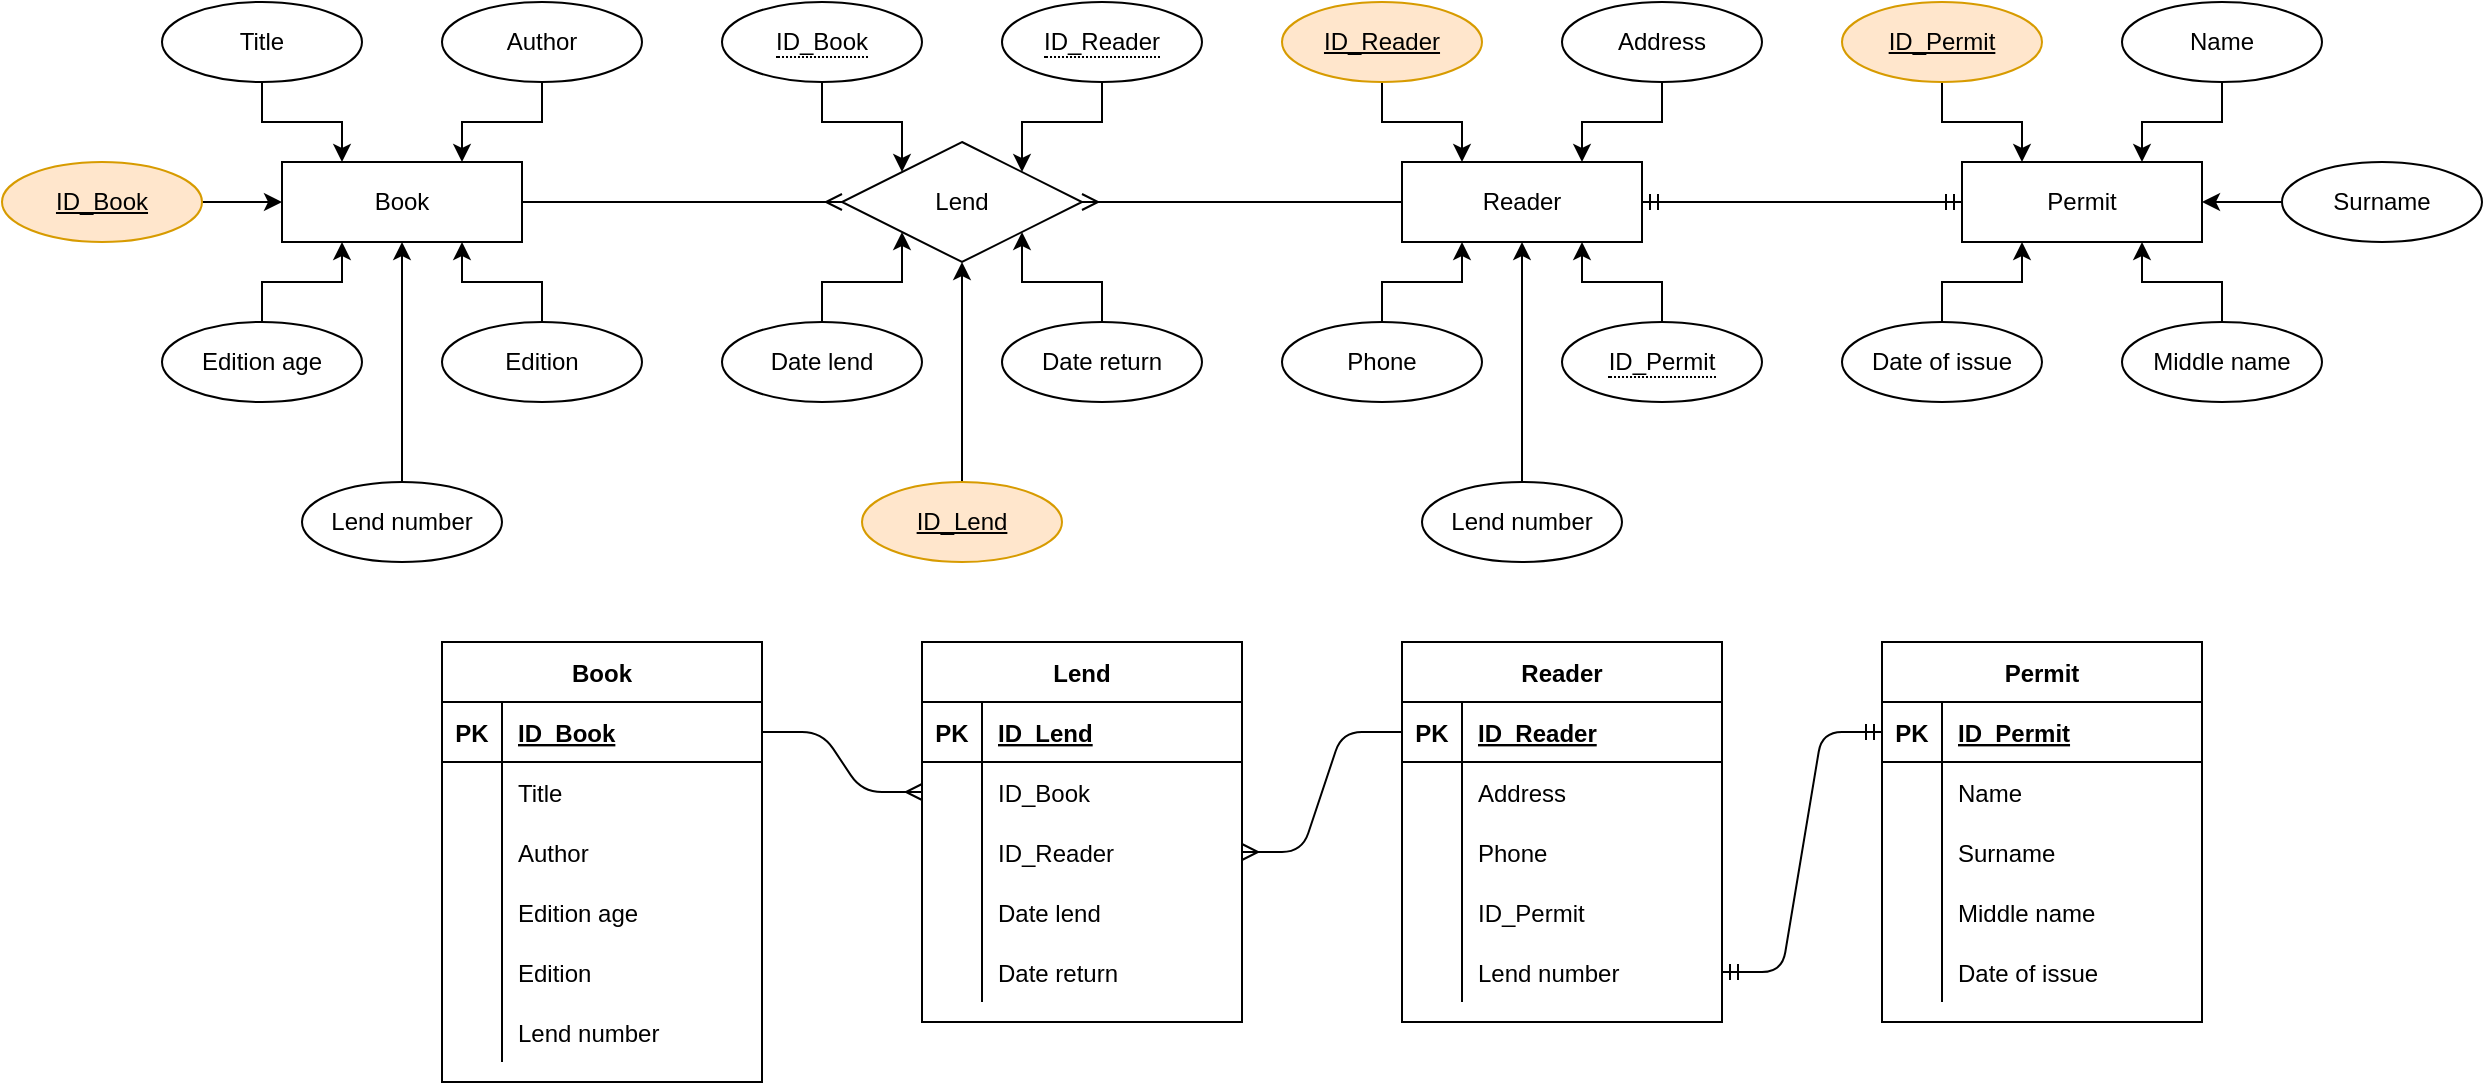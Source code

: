<mxfile version="14.5.7" type="device"><diagram name="Page-1" id="e56a1550-8fbb-45ad-956c-1786394a9013"><mxGraphModel dx="1422" dy="789" grid="1" gridSize="10" guides="1" tooltips="1" connect="1" arrows="1" fold="1" page="1" pageScale="1" pageWidth="1100" pageHeight="850" background="#ffffff" math="0" shadow="0"><root><mxCell id="0"/><mxCell id="1" parent="0"/><mxCell id="Xn9fSwYFOi3DjgB7o-aD-1" value="Book" style="whiteSpace=wrap;html=1;align=center;" parent="1" vertex="1"><mxGeometry x="160" y="120" width="120" height="40" as="geometry"/></mxCell><mxCell id="Xn9fSwYFOi3DjgB7o-aD-2" value="Reader" style="whiteSpace=wrap;html=1;align=center;" parent="1" vertex="1"><mxGeometry x="720" y="120" width="120" height="40" as="geometry"/></mxCell><mxCell id="Xn9fSwYFOi3DjgB7o-aD-3" value="Permit" style="whiteSpace=wrap;html=1;align=center;" parent="1" vertex="1"><mxGeometry x="1000" y="120" width="120" height="40" as="geometry"/></mxCell><mxCell id="Xn9fSwYFOi3DjgB7o-aD-12" style="edgeStyle=orthogonalEdgeStyle;rounded=0;orthogonalLoop=1;jettySize=auto;html=1;exitX=1;exitY=0.5;exitDx=0;exitDy=0;entryX=0;entryY=0.5;entryDx=0;entryDy=0;" parent="1" source="Xn9fSwYFOi3DjgB7o-aD-4" target="Xn9fSwYFOi3DjgB7o-aD-1" edge="1"><mxGeometry relative="1" as="geometry"/></mxCell><mxCell id="Xn9fSwYFOi3DjgB7o-aD-4" value="ID_Book" style="ellipse;whiteSpace=wrap;html=1;align=center;fontStyle=4;fillColor=#ffe6cc;strokeColor=#d79b00;" parent="1" vertex="1"><mxGeometry x="20" y="120" width="100" height="40" as="geometry"/></mxCell><mxCell id="Xn9fSwYFOi3DjgB7o-aD-13" style="edgeStyle=orthogonalEdgeStyle;rounded=0;orthogonalLoop=1;jettySize=auto;html=1;exitX=0.5;exitY=1;exitDx=0;exitDy=0;entryX=0.25;entryY=0;entryDx=0;entryDy=0;" parent="1" source="Xn9fSwYFOi3DjgB7o-aD-5" target="Xn9fSwYFOi3DjgB7o-aD-1" edge="1"><mxGeometry relative="1" as="geometry"/></mxCell><mxCell id="Xn9fSwYFOi3DjgB7o-aD-5" value="Title" style="ellipse;whiteSpace=wrap;html=1;align=center;" parent="1" vertex="1"><mxGeometry x="100" y="40" width="100" height="40" as="geometry"/></mxCell><mxCell id="Xn9fSwYFOi3DjgB7o-aD-14" style="edgeStyle=orthogonalEdgeStyle;rounded=0;orthogonalLoop=1;jettySize=auto;html=1;exitX=0.5;exitY=1;exitDx=0;exitDy=0;entryX=0.75;entryY=0;entryDx=0;entryDy=0;" parent="1" source="Xn9fSwYFOi3DjgB7o-aD-6" target="Xn9fSwYFOi3DjgB7o-aD-1" edge="1"><mxGeometry relative="1" as="geometry"/></mxCell><mxCell id="Xn9fSwYFOi3DjgB7o-aD-6" value="Author" style="ellipse;whiteSpace=wrap;html=1;align=center;" parent="1" vertex="1"><mxGeometry x="240" y="40" width="100" height="40" as="geometry"/></mxCell><mxCell id="Xn9fSwYFOi3DjgB7o-aD-10" style="edgeStyle=orthogonalEdgeStyle;rounded=0;orthogonalLoop=1;jettySize=auto;html=1;exitX=0.5;exitY=0;exitDx=0;exitDy=0;entryX=0.75;entryY=1;entryDx=0;entryDy=0;" parent="1" source="Xn9fSwYFOi3DjgB7o-aD-7" target="Xn9fSwYFOi3DjgB7o-aD-1" edge="1"><mxGeometry relative="1" as="geometry"/></mxCell><mxCell id="Xn9fSwYFOi3DjgB7o-aD-7" value="Edition" style="ellipse;whiteSpace=wrap;html=1;align=center;" parent="1" vertex="1"><mxGeometry x="240" y="200" width="100" height="40" as="geometry"/></mxCell><mxCell id="Xn9fSwYFOi3DjgB7o-aD-11" style="edgeStyle=orthogonalEdgeStyle;rounded=0;orthogonalLoop=1;jettySize=auto;html=1;exitX=0.5;exitY=0;exitDx=0;exitDy=0;entryX=0.25;entryY=1;entryDx=0;entryDy=0;" parent="1" source="Xn9fSwYFOi3DjgB7o-aD-8" target="Xn9fSwYFOi3DjgB7o-aD-1" edge="1"><mxGeometry relative="1" as="geometry"/></mxCell><mxCell id="Xn9fSwYFOi3DjgB7o-aD-8" value="Edition age" style="ellipse;whiteSpace=wrap;html=1;align=center;" parent="1" vertex="1"><mxGeometry x="100" y="200" width="100" height="40" as="geometry"/></mxCell><mxCell id="Xn9fSwYFOi3DjgB7o-aD-15" value="Lend" style="shape=rhombus;perimeter=rhombusPerimeter;whiteSpace=wrap;html=1;align=center;" parent="1" vertex="1"><mxGeometry x="440" y="110" width="120" height="60" as="geometry"/></mxCell><mxCell id="Xn9fSwYFOi3DjgB7o-aD-21" style="edgeStyle=orthogonalEdgeStyle;rounded=0;orthogonalLoop=1;jettySize=auto;html=1;entryX=0.25;entryY=0;entryDx=0;entryDy=0;" parent="1" source="Xn9fSwYFOi3DjgB7o-aD-16" target="Xn9fSwYFOi3DjgB7o-aD-3" edge="1"><mxGeometry relative="1" as="geometry"/></mxCell><mxCell id="Xn9fSwYFOi3DjgB7o-aD-16" value="ID_Permit" style="ellipse;whiteSpace=wrap;html=1;align=center;fontStyle=4;fillColor=#ffe6cc;strokeColor=#d79b00;" parent="1" vertex="1"><mxGeometry x="940" y="40" width="100" height="40" as="geometry"/></mxCell><mxCell id="Xn9fSwYFOi3DjgB7o-aD-22" style="edgeStyle=orthogonalEdgeStyle;rounded=0;orthogonalLoop=1;jettySize=auto;html=1;exitX=0.5;exitY=1;exitDx=0;exitDy=0;entryX=0.75;entryY=0;entryDx=0;entryDy=0;" parent="1" source="Xn9fSwYFOi3DjgB7o-aD-17" target="Xn9fSwYFOi3DjgB7o-aD-3" edge="1"><mxGeometry relative="1" as="geometry"/></mxCell><mxCell id="Xn9fSwYFOi3DjgB7o-aD-17" value="Name" style="ellipse;whiteSpace=wrap;html=1;align=center;" parent="1" vertex="1"><mxGeometry x="1080" y="40" width="100" height="40" as="geometry"/></mxCell><mxCell id="Xn9fSwYFOi3DjgB7o-aD-23" style="edgeStyle=orthogonalEdgeStyle;rounded=0;orthogonalLoop=1;jettySize=auto;html=1;exitX=0;exitY=0.5;exitDx=0;exitDy=0;entryX=1;entryY=0.5;entryDx=0;entryDy=0;" parent="1" source="Xn9fSwYFOi3DjgB7o-aD-18" target="Xn9fSwYFOi3DjgB7o-aD-3" edge="1"><mxGeometry relative="1" as="geometry"/></mxCell><mxCell id="Xn9fSwYFOi3DjgB7o-aD-18" value="Surname" style="ellipse;whiteSpace=wrap;html=1;align=center;" parent="1" vertex="1"><mxGeometry x="1160" y="120" width="100" height="40" as="geometry"/></mxCell><mxCell id="Xn9fSwYFOi3DjgB7o-aD-24" style="edgeStyle=orthogonalEdgeStyle;rounded=0;orthogonalLoop=1;jettySize=auto;html=1;exitX=0.5;exitY=0;exitDx=0;exitDy=0;entryX=0.75;entryY=1;entryDx=0;entryDy=0;" parent="1" source="Xn9fSwYFOi3DjgB7o-aD-19" target="Xn9fSwYFOi3DjgB7o-aD-3" edge="1"><mxGeometry relative="1" as="geometry"/></mxCell><mxCell id="Xn9fSwYFOi3DjgB7o-aD-19" value="Middle name" style="ellipse;whiteSpace=wrap;html=1;align=center;" parent="1" vertex="1"><mxGeometry x="1080" y="200" width="100" height="40" as="geometry"/></mxCell><mxCell id="Xn9fSwYFOi3DjgB7o-aD-26" style="edgeStyle=orthogonalEdgeStyle;rounded=0;orthogonalLoop=1;jettySize=auto;html=1;exitX=0.5;exitY=0;exitDx=0;exitDy=0;entryX=0.25;entryY=1;entryDx=0;entryDy=0;" parent="1" source="Xn9fSwYFOi3DjgB7o-aD-20" target="Xn9fSwYFOi3DjgB7o-aD-3" edge="1"><mxGeometry relative="1" as="geometry"/></mxCell><mxCell id="Xn9fSwYFOi3DjgB7o-aD-20" value="Date of issue" style="ellipse;whiteSpace=wrap;html=1;align=center;" parent="1" vertex="1"><mxGeometry x="940" y="200" width="100" height="40" as="geometry"/></mxCell><mxCell id="Xn9fSwYFOi3DjgB7o-aD-35" style="edgeStyle=orthogonalEdgeStyle;rounded=0;orthogonalLoop=1;jettySize=auto;html=1;exitX=0.5;exitY=1;exitDx=0;exitDy=0;entryX=0.25;entryY=0;entryDx=0;entryDy=0;" parent="1" source="Xn9fSwYFOi3DjgB7o-aD-27" target="Xn9fSwYFOi3DjgB7o-aD-2" edge="1"><mxGeometry relative="1" as="geometry"/></mxCell><mxCell id="Xn9fSwYFOi3DjgB7o-aD-27" value="ID_Reader" style="ellipse;whiteSpace=wrap;html=1;align=center;fontStyle=4;fillColor=#ffe6cc;strokeColor=#d79b00;" parent="1" vertex="1"><mxGeometry x="660" y="40" width="100" height="40" as="geometry"/></mxCell><mxCell id="Xn9fSwYFOi3DjgB7o-aD-34" style="edgeStyle=orthogonalEdgeStyle;rounded=0;orthogonalLoop=1;jettySize=auto;html=1;exitX=0.5;exitY=1;exitDx=0;exitDy=0;entryX=0.75;entryY=0;entryDx=0;entryDy=0;" parent="1" source="Xn9fSwYFOi3DjgB7o-aD-28" target="Xn9fSwYFOi3DjgB7o-aD-2" edge="1"><mxGeometry relative="1" as="geometry"/></mxCell><mxCell id="Xn9fSwYFOi3DjgB7o-aD-28" value="Address" style="ellipse;whiteSpace=wrap;html=1;align=center;" parent="1" vertex="1"><mxGeometry x="800" y="40" width="100" height="40" as="geometry"/></mxCell><mxCell id="Xn9fSwYFOi3DjgB7o-aD-33" style="edgeStyle=orthogonalEdgeStyle;rounded=0;orthogonalLoop=1;jettySize=auto;html=1;exitX=0.5;exitY=0;exitDx=0;exitDy=0;entryX=0.25;entryY=1;entryDx=0;entryDy=0;" parent="1" source="Xn9fSwYFOi3DjgB7o-aD-29" target="Xn9fSwYFOi3DjgB7o-aD-2" edge="1"><mxGeometry relative="1" as="geometry"/></mxCell><mxCell id="Xn9fSwYFOi3DjgB7o-aD-29" value="Phone" style="ellipse;whiteSpace=wrap;html=1;align=center;" parent="1" vertex="1"><mxGeometry x="660" y="200" width="100" height="40" as="geometry"/></mxCell><mxCell id="Xn9fSwYFOi3DjgB7o-aD-32" style="edgeStyle=orthogonalEdgeStyle;rounded=0;orthogonalLoop=1;jettySize=auto;html=1;exitX=0.5;exitY=0;exitDx=0;exitDy=0;entryX=0.75;entryY=1;entryDx=0;entryDy=0;" parent="1" source="Xn9fSwYFOi3DjgB7o-aD-31" target="Xn9fSwYFOi3DjgB7o-aD-2" edge="1"><mxGeometry relative="1" as="geometry"/></mxCell><mxCell id="Xn9fSwYFOi3DjgB7o-aD-31" value="&lt;span style=&quot;border-bottom: 1px dotted&quot;&gt;ID_Permit&lt;/span&gt;" style="ellipse;whiteSpace=wrap;html=1;align=center;" parent="1" vertex="1"><mxGeometry x="800" y="200" width="100" height="40" as="geometry"/></mxCell><mxCell id="Xn9fSwYFOi3DjgB7o-aD-36" value="" style="edgeStyle=entityRelationEdgeStyle;fontSize=12;html=1;endArrow=ERmandOne;startArrow=ERmandOne;entryX=0;entryY=0.5;entryDx=0;entryDy=0;exitX=1;exitY=0.5;exitDx=0;exitDy=0;" parent="1" source="Xn9fSwYFOi3DjgB7o-aD-2" target="Xn9fSwYFOi3DjgB7o-aD-3" edge="1"><mxGeometry width="100" height="100" relative="1" as="geometry"><mxPoint x="1050" y="360" as="sourcePoint"/><mxPoint x="1150" y="260" as="targetPoint"/></mxGeometry></mxCell><mxCell id="Xn9fSwYFOi3DjgB7o-aD-37" value="" style="edgeStyle=entityRelationEdgeStyle;fontSize=12;html=1;endArrow=ERmany;entryX=1;entryY=0.5;entryDx=0;entryDy=0;exitX=0;exitY=0.5;exitDx=0;exitDy=0;" parent="1" source="Xn9fSwYFOi3DjgB7o-aD-2" target="Xn9fSwYFOi3DjgB7o-aD-15" edge="1"><mxGeometry width="100" height="100" relative="1" as="geometry"><mxPoint x="480" y="360" as="sourcePoint"/><mxPoint x="580" y="260" as="targetPoint"/></mxGeometry></mxCell><mxCell id="Xn9fSwYFOi3DjgB7o-aD-38" value="" style="edgeStyle=entityRelationEdgeStyle;fontSize=12;html=1;endArrow=ERmany;entryX=0;entryY=0.5;entryDx=0;entryDy=0;exitX=1;exitY=0.5;exitDx=0;exitDy=0;" parent="1" source="Xn9fSwYFOi3DjgB7o-aD-1" target="Xn9fSwYFOi3DjgB7o-aD-15" edge="1"><mxGeometry width="100" height="100" relative="1" as="geometry"><mxPoint x="420" y="340" as="sourcePoint"/><mxPoint x="520" y="240" as="targetPoint"/></mxGeometry></mxCell><mxCell id="Xn9fSwYFOi3DjgB7o-aD-42" style="edgeStyle=orthogonalEdgeStyle;rounded=0;orthogonalLoop=1;jettySize=auto;html=1;exitX=0.5;exitY=1;exitDx=0;exitDy=0;entryX=0;entryY=0;entryDx=0;entryDy=0;" parent="1" source="Xn9fSwYFOi3DjgB7o-aD-39" target="Xn9fSwYFOi3DjgB7o-aD-15" edge="1"><mxGeometry relative="1" as="geometry"/></mxCell><mxCell id="Xn9fSwYFOi3DjgB7o-aD-39" value="&lt;span style=&quot;border-bottom: 1px dotted&quot;&gt;ID_Book&lt;/span&gt;" style="ellipse;whiteSpace=wrap;html=1;align=center;" parent="1" vertex="1"><mxGeometry x="380" y="40" width="100" height="40" as="geometry"/></mxCell><mxCell id="Xn9fSwYFOi3DjgB7o-aD-41" style="edgeStyle=orthogonalEdgeStyle;rounded=0;orthogonalLoop=1;jettySize=auto;html=1;exitX=0.5;exitY=1;exitDx=0;exitDy=0;entryX=1;entryY=0;entryDx=0;entryDy=0;" parent="1" source="Xn9fSwYFOi3DjgB7o-aD-40" target="Xn9fSwYFOi3DjgB7o-aD-15" edge="1"><mxGeometry relative="1" as="geometry"/></mxCell><mxCell id="Xn9fSwYFOi3DjgB7o-aD-40" value="&lt;span style=&quot;border-bottom: 1px dotted&quot;&gt;ID_Reader&lt;/span&gt;" style="ellipse;whiteSpace=wrap;html=1;align=center;" parent="1" vertex="1"><mxGeometry x="520" y="40" width="100" height="40" as="geometry"/></mxCell><mxCell id="Xn9fSwYFOi3DjgB7o-aD-48" style="edgeStyle=orthogonalEdgeStyle;rounded=0;orthogonalLoop=1;jettySize=auto;html=1;exitX=0.5;exitY=0;exitDx=0;exitDy=0;entryX=0;entryY=1;entryDx=0;entryDy=0;" parent="1" source="Xn9fSwYFOi3DjgB7o-aD-43" target="Xn9fSwYFOi3DjgB7o-aD-15" edge="1"><mxGeometry relative="1" as="geometry"/></mxCell><mxCell id="Xn9fSwYFOi3DjgB7o-aD-43" value="Date lend" style="ellipse;whiteSpace=wrap;html=1;align=center;" parent="1" vertex="1"><mxGeometry x="380" y="200" width="100" height="40" as="geometry"/></mxCell><mxCell id="Xn9fSwYFOi3DjgB7o-aD-47" style="edgeStyle=orthogonalEdgeStyle;rounded=0;orthogonalLoop=1;jettySize=auto;html=1;entryX=1;entryY=1;entryDx=0;entryDy=0;" parent="1" source="Xn9fSwYFOi3DjgB7o-aD-44" target="Xn9fSwYFOi3DjgB7o-aD-15" edge="1"><mxGeometry relative="1" as="geometry"/></mxCell><mxCell id="Xn9fSwYFOi3DjgB7o-aD-44" value="Date return" style="ellipse;whiteSpace=wrap;html=1;align=center;" parent="1" vertex="1"><mxGeometry x="520" y="200" width="100" height="40" as="geometry"/></mxCell><mxCell id="Xn9fSwYFOi3DjgB7o-aD-64" value="Book" style="shape=table;startSize=30;container=1;collapsible=1;childLayout=tableLayout;fixedRows=1;rowLines=0;fontStyle=1;align=center;resizeLast=1;" parent="1" vertex="1"><mxGeometry x="240" y="360" width="160" height="220" as="geometry"/></mxCell><mxCell id="Xn9fSwYFOi3DjgB7o-aD-65" value="" style="shape=partialRectangle;collapsible=0;dropTarget=0;pointerEvents=0;fillColor=none;top=0;left=0;bottom=1;right=0;points=[[0,0.5],[1,0.5]];portConstraint=eastwest;" parent="Xn9fSwYFOi3DjgB7o-aD-64" vertex="1"><mxGeometry y="30" width="160" height="30" as="geometry"/></mxCell><mxCell id="Xn9fSwYFOi3DjgB7o-aD-66" value="PK" style="shape=partialRectangle;connectable=0;fillColor=none;top=0;left=0;bottom=0;right=0;fontStyle=1;overflow=hidden;" parent="Xn9fSwYFOi3DjgB7o-aD-65" vertex="1"><mxGeometry width="30" height="30" as="geometry"/></mxCell><mxCell id="Xn9fSwYFOi3DjgB7o-aD-67" value="ID_Book" style="shape=partialRectangle;connectable=0;fillColor=none;top=0;left=0;bottom=0;right=0;align=left;spacingLeft=6;fontStyle=5;overflow=hidden;" parent="Xn9fSwYFOi3DjgB7o-aD-65" vertex="1"><mxGeometry x="30" width="130" height="30" as="geometry"/></mxCell><mxCell id="Xn9fSwYFOi3DjgB7o-aD-68" value="" style="shape=partialRectangle;collapsible=0;dropTarget=0;pointerEvents=0;fillColor=none;top=0;left=0;bottom=0;right=0;points=[[0,0.5],[1,0.5]];portConstraint=eastwest;" parent="Xn9fSwYFOi3DjgB7o-aD-64" vertex="1"><mxGeometry y="60" width="160" height="30" as="geometry"/></mxCell><mxCell id="Xn9fSwYFOi3DjgB7o-aD-69" value="" style="shape=partialRectangle;connectable=0;fillColor=none;top=0;left=0;bottom=0;right=0;editable=1;overflow=hidden;" parent="Xn9fSwYFOi3DjgB7o-aD-68" vertex="1"><mxGeometry width="30" height="30" as="geometry"/></mxCell><mxCell id="Xn9fSwYFOi3DjgB7o-aD-70" value="Title" style="shape=partialRectangle;connectable=0;fillColor=none;top=0;left=0;bottom=0;right=0;align=left;spacingLeft=6;overflow=hidden;" parent="Xn9fSwYFOi3DjgB7o-aD-68" vertex="1"><mxGeometry x="30" width="130" height="30" as="geometry"/></mxCell><mxCell id="Xn9fSwYFOi3DjgB7o-aD-71" value="" style="shape=partialRectangle;collapsible=0;dropTarget=0;pointerEvents=0;fillColor=none;top=0;left=0;bottom=0;right=0;points=[[0,0.5],[1,0.5]];portConstraint=eastwest;" parent="Xn9fSwYFOi3DjgB7o-aD-64" vertex="1"><mxGeometry y="90" width="160" height="30" as="geometry"/></mxCell><mxCell id="Xn9fSwYFOi3DjgB7o-aD-72" value="" style="shape=partialRectangle;connectable=0;fillColor=none;top=0;left=0;bottom=0;right=0;editable=1;overflow=hidden;" parent="Xn9fSwYFOi3DjgB7o-aD-71" vertex="1"><mxGeometry width="30" height="30" as="geometry"/></mxCell><mxCell id="Xn9fSwYFOi3DjgB7o-aD-73" value="Author" style="shape=partialRectangle;connectable=0;fillColor=none;top=0;left=0;bottom=0;right=0;align=left;spacingLeft=6;overflow=hidden;" parent="Xn9fSwYFOi3DjgB7o-aD-71" vertex="1"><mxGeometry x="30" width="130" height="30" as="geometry"/></mxCell><mxCell id="Xn9fSwYFOi3DjgB7o-aD-96" value="" style="shape=partialRectangle;collapsible=0;dropTarget=0;pointerEvents=0;fillColor=none;top=0;left=0;bottom=0;right=0;points=[[0,0.5],[1,0.5]];portConstraint=eastwest;" parent="Xn9fSwYFOi3DjgB7o-aD-64" vertex="1"><mxGeometry y="120" width="160" height="30" as="geometry"/></mxCell><mxCell id="Xn9fSwYFOi3DjgB7o-aD-97" value="" style="shape=partialRectangle;connectable=0;fillColor=none;top=0;left=0;bottom=0;right=0;editable=1;overflow=hidden;" parent="Xn9fSwYFOi3DjgB7o-aD-96" vertex="1"><mxGeometry width="30" height="30" as="geometry"/></mxCell><mxCell id="Xn9fSwYFOi3DjgB7o-aD-98" value="Edition age" style="shape=partialRectangle;connectable=0;fillColor=none;top=0;left=0;bottom=0;right=0;align=left;spacingLeft=6;overflow=hidden;" parent="Xn9fSwYFOi3DjgB7o-aD-96" vertex="1"><mxGeometry x="30" width="130" height="30" as="geometry"/></mxCell><mxCell id="0-rjCLOjLCf2vMVJZn58-8" value="" style="shape=partialRectangle;collapsible=0;dropTarget=0;pointerEvents=0;fillColor=none;top=0;left=0;bottom=0;right=0;points=[[0,0.5],[1,0.5]];portConstraint=eastwest;" vertex="1" parent="Xn9fSwYFOi3DjgB7o-aD-64"><mxGeometry y="150" width="160" height="30" as="geometry"/></mxCell><mxCell id="0-rjCLOjLCf2vMVJZn58-9" value="" style="shape=partialRectangle;connectable=0;fillColor=none;top=0;left=0;bottom=0;right=0;editable=1;overflow=hidden;" vertex="1" parent="0-rjCLOjLCf2vMVJZn58-8"><mxGeometry width="30" height="30" as="geometry"/></mxCell><mxCell id="0-rjCLOjLCf2vMVJZn58-10" value="Edition" style="shape=partialRectangle;connectable=0;fillColor=none;top=0;left=0;bottom=0;right=0;align=left;spacingLeft=6;overflow=hidden;" vertex="1" parent="0-rjCLOjLCf2vMVJZn58-8"><mxGeometry x="30" width="130" height="30" as="geometry"/></mxCell><mxCell id="Xn9fSwYFOi3DjgB7o-aD-74" value="" style="shape=partialRectangle;collapsible=0;dropTarget=0;pointerEvents=0;fillColor=none;top=0;left=0;bottom=0;right=0;points=[[0,0.5],[1,0.5]];portConstraint=eastwest;" parent="Xn9fSwYFOi3DjgB7o-aD-64" vertex="1"><mxGeometry y="180" width="160" height="30" as="geometry"/></mxCell><mxCell id="Xn9fSwYFOi3DjgB7o-aD-75" value="" style="shape=partialRectangle;connectable=0;fillColor=none;top=0;left=0;bottom=0;right=0;editable=1;overflow=hidden;" parent="Xn9fSwYFOi3DjgB7o-aD-74" vertex="1"><mxGeometry width="30" height="30" as="geometry"/></mxCell><mxCell id="Xn9fSwYFOi3DjgB7o-aD-76" value="Lend number" style="shape=partialRectangle;connectable=0;fillColor=none;top=0;left=0;bottom=0;right=0;align=left;spacingLeft=6;overflow=hidden;" parent="Xn9fSwYFOi3DjgB7o-aD-74" vertex="1"><mxGeometry x="30" width="130" height="30" as="geometry"/></mxCell><mxCell id="Xn9fSwYFOi3DjgB7o-aD-78" style="edgeStyle=orthogonalEdgeStyle;rounded=0;orthogonalLoop=1;jettySize=auto;html=1;entryX=0.5;entryY=1;entryDx=0;entryDy=0;" parent="1" source="Xn9fSwYFOi3DjgB7o-aD-77" target="Xn9fSwYFOi3DjgB7o-aD-15" edge="1"><mxGeometry relative="1" as="geometry"/></mxCell><mxCell id="Xn9fSwYFOi3DjgB7o-aD-77" value="ID_Lend" style="ellipse;whiteSpace=wrap;html=1;align=center;fontStyle=4;fillColor=#ffe6cc;strokeColor=#d79b00;" parent="1" vertex="1"><mxGeometry x="450" y="280" width="100" height="40" as="geometry"/></mxCell><mxCell id="Xn9fSwYFOi3DjgB7o-aD-99" value="Lend" style="shape=table;startSize=30;container=1;collapsible=1;childLayout=tableLayout;fixedRows=1;rowLines=0;fontStyle=1;align=center;resizeLast=1;" parent="1" vertex="1"><mxGeometry x="480" y="360" width="160" height="190" as="geometry"/></mxCell><mxCell id="Xn9fSwYFOi3DjgB7o-aD-100" value="" style="shape=partialRectangle;collapsible=0;dropTarget=0;pointerEvents=0;fillColor=none;top=0;left=0;bottom=1;right=0;points=[[0,0.5],[1,0.5]];portConstraint=eastwest;" parent="Xn9fSwYFOi3DjgB7o-aD-99" vertex="1"><mxGeometry y="30" width="160" height="30" as="geometry"/></mxCell><mxCell id="Xn9fSwYFOi3DjgB7o-aD-101" value="PK" style="shape=partialRectangle;connectable=0;fillColor=none;top=0;left=0;bottom=0;right=0;fontStyle=1;overflow=hidden;" parent="Xn9fSwYFOi3DjgB7o-aD-100" vertex="1"><mxGeometry width="30" height="30" as="geometry"/></mxCell><mxCell id="Xn9fSwYFOi3DjgB7o-aD-102" value="ID_Lend" style="shape=partialRectangle;connectable=0;fillColor=none;top=0;left=0;bottom=0;right=0;align=left;spacingLeft=6;fontStyle=5;overflow=hidden;" parent="Xn9fSwYFOi3DjgB7o-aD-100" vertex="1"><mxGeometry x="30" width="130" height="30" as="geometry"/></mxCell><mxCell id="Xn9fSwYFOi3DjgB7o-aD-103" value="" style="shape=partialRectangle;collapsible=0;dropTarget=0;pointerEvents=0;fillColor=none;top=0;left=0;bottom=0;right=0;points=[[0,0.5],[1,0.5]];portConstraint=eastwest;" parent="Xn9fSwYFOi3DjgB7o-aD-99" vertex="1"><mxGeometry y="60" width="160" height="30" as="geometry"/></mxCell><mxCell id="Xn9fSwYFOi3DjgB7o-aD-104" value="" style="shape=partialRectangle;connectable=0;fillColor=none;top=0;left=0;bottom=0;right=0;editable=1;overflow=hidden;" parent="Xn9fSwYFOi3DjgB7o-aD-103" vertex="1"><mxGeometry width="30" height="30" as="geometry"/></mxCell><mxCell id="Xn9fSwYFOi3DjgB7o-aD-105" value="ID_Book" style="shape=partialRectangle;connectable=0;fillColor=none;top=0;left=0;bottom=0;right=0;align=left;spacingLeft=6;overflow=hidden;" parent="Xn9fSwYFOi3DjgB7o-aD-103" vertex="1"><mxGeometry x="30" width="130" height="30" as="geometry"/></mxCell><mxCell id="Xn9fSwYFOi3DjgB7o-aD-134" value="" style="shape=partialRectangle;collapsible=0;dropTarget=0;pointerEvents=0;fillColor=none;top=0;left=0;bottom=0;right=0;points=[[0,0.5],[1,0.5]];portConstraint=eastwest;" parent="Xn9fSwYFOi3DjgB7o-aD-99" vertex="1"><mxGeometry y="90" width="160" height="30" as="geometry"/></mxCell><mxCell id="Xn9fSwYFOi3DjgB7o-aD-135" value="" style="shape=partialRectangle;connectable=0;fillColor=none;top=0;left=0;bottom=0;right=0;editable=1;overflow=hidden;" parent="Xn9fSwYFOi3DjgB7o-aD-134" vertex="1"><mxGeometry width="30" height="30" as="geometry"/></mxCell><mxCell id="Xn9fSwYFOi3DjgB7o-aD-136" value="ID_Reader" style="shape=partialRectangle;connectable=0;fillColor=none;top=0;left=0;bottom=0;right=0;align=left;spacingLeft=6;overflow=hidden;" parent="Xn9fSwYFOi3DjgB7o-aD-134" vertex="1"><mxGeometry x="30" width="130" height="30" as="geometry"/></mxCell><mxCell id="Xn9fSwYFOi3DjgB7o-aD-106" value="" style="shape=partialRectangle;collapsible=0;dropTarget=0;pointerEvents=0;fillColor=none;top=0;left=0;bottom=0;right=0;points=[[0,0.5],[1,0.5]];portConstraint=eastwest;" parent="Xn9fSwYFOi3DjgB7o-aD-99" vertex="1"><mxGeometry y="120" width="160" height="30" as="geometry"/></mxCell><mxCell id="Xn9fSwYFOi3DjgB7o-aD-107" value="" style="shape=partialRectangle;connectable=0;fillColor=none;top=0;left=0;bottom=0;right=0;editable=1;overflow=hidden;" parent="Xn9fSwYFOi3DjgB7o-aD-106" vertex="1"><mxGeometry width="30" height="30" as="geometry"/></mxCell><mxCell id="Xn9fSwYFOi3DjgB7o-aD-108" value="Date lend" style="shape=partialRectangle;connectable=0;fillColor=none;top=0;left=0;bottom=0;right=0;align=left;spacingLeft=6;overflow=hidden;" parent="Xn9fSwYFOi3DjgB7o-aD-106" vertex="1"><mxGeometry x="30" width="130" height="30" as="geometry"/></mxCell><mxCell id="Xn9fSwYFOi3DjgB7o-aD-109" value="" style="shape=partialRectangle;collapsible=0;dropTarget=0;pointerEvents=0;fillColor=none;top=0;left=0;bottom=0;right=0;points=[[0,0.5],[1,0.5]];portConstraint=eastwest;" parent="Xn9fSwYFOi3DjgB7o-aD-99" vertex="1"><mxGeometry y="150" width="160" height="30" as="geometry"/></mxCell><mxCell id="Xn9fSwYFOi3DjgB7o-aD-110" value="" style="shape=partialRectangle;connectable=0;fillColor=none;top=0;left=0;bottom=0;right=0;editable=1;overflow=hidden;" parent="Xn9fSwYFOi3DjgB7o-aD-109" vertex="1"><mxGeometry width="30" height="30" as="geometry"/></mxCell><mxCell id="Xn9fSwYFOi3DjgB7o-aD-111" value="Date return" style="shape=partialRectangle;connectable=0;fillColor=none;top=0;left=0;bottom=0;right=0;align=left;spacingLeft=6;overflow=hidden;" parent="Xn9fSwYFOi3DjgB7o-aD-109" vertex="1"><mxGeometry x="30" width="130" height="30" as="geometry"/></mxCell><mxCell id="Xn9fSwYFOi3DjgB7o-aD-137" value="Reader" style="shape=table;startSize=30;container=1;collapsible=1;childLayout=tableLayout;fixedRows=1;rowLines=0;fontStyle=1;align=center;resizeLast=1;" parent="1" vertex="1"><mxGeometry x="720" y="360" width="160" height="190" as="geometry"/></mxCell><mxCell id="Xn9fSwYFOi3DjgB7o-aD-138" value="" style="shape=partialRectangle;collapsible=0;dropTarget=0;pointerEvents=0;fillColor=none;top=0;left=0;bottom=1;right=0;points=[[0,0.5],[1,0.5]];portConstraint=eastwest;" parent="Xn9fSwYFOi3DjgB7o-aD-137" vertex="1"><mxGeometry y="30" width="160" height="30" as="geometry"/></mxCell><mxCell id="Xn9fSwYFOi3DjgB7o-aD-139" value="PK" style="shape=partialRectangle;connectable=0;fillColor=none;top=0;left=0;bottom=0;right=0;fontStyle=1;overflow=hidden;" parent="Xn9fSwYFOi3DjgB7o-aD-138" vertex="1"><mxGeometry width="30" height="30" as="geometry"/></mxCell><mxCell id="Xn9fSwYFOi3DjgB7o-aD-140" value="ID_Reader" style="shape=partialRectangle;connectable=0;fillColor=none;top=0;left=0;bottom=0;right=0;align=left;spacingLeft=6;fontStyle=5;overflow=hidden;" parent="Xn9fSwYFOi3DjgB7o-aD-138" vertex="1"><mxGeometry x="30" width="130" height="30" as="geometry"/></mxCell><mxCell id="Xn9fSwYFOi3DjgB7o-aD-141" value="" style="shape=partialRectangle;collapsible=0;dropTarget=0;pointerEvents=0;fillColor=none;top=0;left=0;bottom=0;right=0;points=[[0,0.5],[1,0.5]];portConstraint=eastwest;" parent="Xn9fSwYFOi3DjgB7o-aD-137" vertex="1"><mxGeometry y="60" width="160" height="30" as="geometry"/></mxCell><mxCell id="Xn9fSwYFOi3DjgB7o-aD-142" value="" style="shape=partialRectangle;connectable=0;fillColor=none;top=0;left=0;bottom=0;right=0;editable=1;overflow=hidden;" parent="Xn9fSwYFOi3DjgB7o-aD-141" vertex="1"><mxGeometry width="30" height="30" as="geometry"/></mxCell><mxCell id="Xn9fSwYFOi3DjgB7o-aD-143" value="Address" style="shape=partialRectangle;connectable=0;fillColor=none;top=0;left=0;bottom=0;right=0;align=left;spacingLeft=6;overflow=hidden;" parent="Xn9fSwYFOi3DjgB7o-aD-141" vertex="1"><mxGeometry x="30" width="130" height="30" as="geometry"/></mxCell><mxCell id="Xn9fSwYFOi3DjgB7o-aD-144" value="" style="shape=partialRectangle;collapsible=0;dropTarget=0;pointerEvents=0;fillColor=none;top=0;left=0;bottom=0;right=0;points=[[0,0.5],[1,0.5]];portConstraint=eastwest;" parent="Xn9fSwYFOi3DjgB7o-aD-137" vertex="1"><mxGeometry y="90" width="160" height="30" as="geometry"/></mxCell><mxCell id="Xn9fSwYFOi3DjgB7o-aD-145" value="" style="shape=partialRectangle;connectable=0;fillColor=none;top=0;left=0;bottom=0;right=0;editable=1;overflow=hidden;" parent="Xn9fSwYFOi3DjgB7o-aD-144" vertex="1"><mxGeometry width="30" height="30" as="geometry"/></mxCell><mxCell id="Xn9fSwYFOi3DjgB7o-aD-146" value="Phone" style="shape=partialRectangle;connectable=0;fillColor=none;top=0;left=0;bottom=0;right=0;align=left;spacingLeft=6;overflow=hidden;" parent="Xn9fSwYFOi3DjgB7o-aD-144" vertex="1"><mxGeometry x="30" width="130" height="30" as="geometry"/></mxCell><mxCell id="0-rjCLOjLCf2vMVJZn58-11" value="" style="shape=partialRectangle;collapsible=0;dropTarget=0;pointerEvents=0;fillColor=none;top=0;left=0;bottom=0;right=0;points=[[0,0.5],[1,0.5]];portConstraint=eastwest;" vertex="1" parent="Xn9fSwYFOi3DjgB7o-aD-137"><mxGeometry y="120" width="160" height="30" as="geometry"/></mxCell><mxCell id="0-rjCLOjLCf2vMVJZn58-12" value="" style="shape=partialRectangle;connectable=0;fillColor=none;top=0;left=0;bottom=0;right=0;editable=1;overflow=hidden;" vertex="1" parent="0-rjCLOjLCf2vMVJZn58-11"><mxGeometry width="30" height="30" as="geometry"/></mxCell><mxCell id="0-rjCLOjLCf2vMVJZn58-13" value="ID_Permit" style="shape=partialRectangle;connectable=0;fillColor=none;top=0;left=0;bottom=0;right=0;align=left;spacingLeft=6;overflow=hidden;" vertex="1" parent="0-rjCLOjLCf2vMVJZn58-11"><mxGeometry x="30" width="130" height="30" as="geometry"/></mxCell><mxCell id="Xn9fSwYFOi3DjgB7o-aD-147" value="" style="shape=partialRectangle;collapsible=0;dropTarget=0;pointerEvents=0;fillColor=none;top=0;left=0;bottom=0;right=0;points=[[0,0.5],[1,0.5]];portConstraint=eastwest;" parent="Xn9fSwYFOi3DjgB7o-aD-137" vertex="1"><mxGeometry y="150" width="160" height="30" as="geometry"/></mxCell><mxCell id="Xn9fSwYFOi3DjgB7o-aD-148" value="" style="shape=partialRectangle;connectable=0;fillColor=none;top=0;left=0;bottom=0;right=0;editable=1;overflow=hidden;" parent="Xn9fSwYFOi3DjgB7o-aD-147" vertex="1"><mxGeometry width="30" height="30" as="geometry"/></mxCell><mxCell id="Xn9fSwYFOi3DjgB7o-aD-149" value="Lend number" style="shape=partialRectangle;connectable=0;fillColor=none;top=0;left=0;bottom=0;right=0;align=left;spacingLeft=6;overflow=hidden;" parent="Xn9fSwYFOi3DjgB7o-aD-147" vertex="1"><mxGeometry x="30" width="130" height="30" as="geometry"/></mxCell><mxCell id="Xn9fSwYFOi3DjgB7o-aD-153" value="Permit" style="shape=table;startSize=30;container=1;collapsible=1;childLayout=tableLayout;fixedRows=1;rowLines=0;fontStyle=1;align=center;resizeLast=1;" parent="1" vertex="1"><mxGeometry x="960" y="360" width="160" height="190" as="geometry"/></mxCell><mxCell id="Xn9fSwYFOi3DjgB7o-aD-154" value="" style="shape=partialRectangle;collapsible=0;dropTarget=0;pointerEvents=0;fillColor=none;top=0;left=0;bottom=1;right=0;points=[[0,0.5],[1,0.5]];portConstraint=eastwest;" parent="Xn9fSwYFOi3DjgB7o-aD-153" vertex="1"><mxGeometry y="30" width="160" height="30" as="geometry"/></mxCell><mxCell id="Xn9fSwYFOi3DjgB7o-aD-155" value="PK" style="shape=partialRectangle;connectable=0;fillColor=none;top=0;left=0;bottom=0;right=0;fontStyle=1;overflow=hidden;" parent="Xn9fSwYFOi3DjgB7o-aD-154" vertex="1"><mxGeometry width="30" height="30" as="geometry"/></mxCell><mxCell id="Xn9fSwYFOi3DjgB7o-aD-156" value="ID_Permit" style="shape=partialRectangle;connectable=0;fillColor=none;top=0;left=0;bottom=0;right=0;align=left;spacingLeft=6;fontStyle=5;overflow=hidden;" parent="Xn9fSwYFOi3DjgB7o-aD-154" vertex="1"><mxGeometry x="30" width="130" height="30" as="geometry"/></mxCell><mxCell id="Xn9fSwYFOi3DjgB7o-aD-157" value="" style="shape=partialRectangle;collapsible=0;dropTarget=0;pointerEvents=0;fillColor=none;top=0;left=0;bottom=0;right=0;points=[[0,0.5],[1,0.5]];portConstraint=eastwest;" parent="Xn9fSwYFOi3DjgB7o-aD-153" vertex="1"><mxGeometry y="60" width="160" height="30" as="geometry"/></mxCell><mxCell id="Xn9fSwYFOi3DjgB7o-aD-158" value="" style="shape=partialRectangle;connectable=0;fillColor=none;top=0;left=0;bottom=0;right=0;editable=1;overflow=hidden;" parent="Xn9fSwYFOi3DjgB7o-aD-157" vertex="1"><mxGeometry width="30" height="30" as="geometry"/></mxCell><mxCell id="Xn9fSwYFOi3DjgB7o-aD-159" value="Name" style="shape=partialRectangle;connectable=0;fillColor=none;top=0;left=0;bottom=0;right=0;align=left;spacingLeft=6;overflow=hidden;" parent="Xn9fSwYFOi3DjgB7o-aD-157" vertex="1"><mxGeometry x="30" width="130" height="30" as="geometry"/></mxCell><mxCell id="Xn9fSwYFOi3DjgB7o-aD-160" value="" style="shape=partialRectangle;collapsible=0;dropTarget=0;pointerEvents=0;fillColor=none;top=0;left=0;bottom=0;right=0;points=[[0,0.5],[1,0.5]];portConstraint=eastwest;" parent="Xn9fSwYFOi3DjgB7o-aD-153" vertex="1"><mxGeometry y="90" width="160" height="30" as="geometry"/></mxCell><mxCell id="Xn9fSwYFOi3DjgB7o-aD-161" value="" style="shape=partialRectangle;connectable=0;fillColor=none;top=0;left=0;bottom=0;right=0;editable=1;overflow=hidden;" parent="Xn9fSwYFOi3DjgB7o-aD-160" vertex="1"><mxGeometry width="30" height="30" as="geometry"/></mxCell><mxCell id="Xn9fSwYFOi3DjgB7o-aD-162" value="Surname" style="shape=partialRectangle;connectable=0;fillColor=none;top=0;left=0;bottom=0;right=0;align=left;spacingLeft=6;overflow=hidden;" parent="Xn9fSwYFOi3DjgB7o-aD-160" vertex="1"><mxGeometry x="30" width="130" height="30" as="geometry"/></mxCell><mxCell id="Xn9fSwYFOi3DjgB7o-aD-163" value="" style="shape=partialRectangle;collapsible=0;dropTarget=0;pointerEvents=0;fillColor=none;top=0;left=0;bottom=0;right=0;points=[[0,0.5],[1,0.5]];portConstraint=eastwest;" parent="Xn9fSwYFOi3DjgB7o-aD-153" vertex="1"><mxGeometry y="120" width="160" height="30" as="geometry"/></mxCell><mxCell id="Xn9fSwYFOi3DjgB7o-aD-164" value="" style="shape=partialRectangle;connectable=0;fillColor=none;top=0;left=0;bottom=0;right=0;editable=1;overflow=hidden;" parent="Xn9fSwYFOi3DjgB7o-aD-163" vertex="1"><mxGeometry width="30" height="30" as="geometry"/></mxCell><mxCell id="Xn9fSwYFOi3DjgB7o-aD-165" value="Middle name" style="shape=partialRectangle;connectable=0;fillColor=none;top=0;left=0;bottom=0;right=0;align=left;spacingLeft=6;overflow=hidden;" parent="Xn9fSwYFOi3DjgB7o-aD-163" vertex="1"><mxGeometry x="30" width="130" height="30" as="geometry"/></mxCell><mxCell id="Xn9fSwYFOi3DjgB7o-aD-166" value="" style="shape=partialRectangle;collapsible=0;dropTarget=0;pointerEvents=0;fillColor=none;top=0;left=0;bottom=0;right=0;points=[[0,0.5],[1,0.5]];portConstraint=eastwest;" parent="Xn9fSwYFOi3DjgB7o-aD-153" vertex="1"><mxGeometry y="150" width="160" height="30" as="geometry"/></mxCell><mxCell id="Xn9fSwYFOi3DjgB7o-aD-167" value="" style="shape=partialRectangle;connectable=0;fillColor=none;top=0;left=0;bottom=0;right=0;editable=1;overflow=hidden;" parent="Xn9fSwYFOi3DjgB7o-aD-166" vertex="1"><mxGeometry width="30" height="30" as="geometry"/></mxCell><mxCell id="Xn9fSwYFOi3DjgB7o-aD-168" value="Date of issue" style="shape=partialRectangle;connectable=0;fillColor=none;top=0;left=0;bottom=0;right=0;align=left;spacingLeft=6;overflow=hidden;" parent="Xn9fSwYFOi3DjgB7o-aD-166" vertex="1"><mxGeometry x="30" width="130" height="30" as="geometry"/></mxCell><mxCell id="Xn9fSwYFOi3DjgB7o-aD-169" value="" style="edgeStyle=entityRelationEdgeStyle;fontSize=12;html=1;endArrow=ERmany;entryX=0;entryY=0.5;entryDx=0;entryDy=0;exitX=1;exitY=0.5;exitDx=0;exitDy=0;" parent="1" source="Xn9fSwYFOi3DjgB7o-aD-65" target="Xn9fSwYFOi3DjgB7o-aD-103" edge="1"><mxGeometry width="100" height="100" relative="1" as="geometry"><mxPoint x="290" y="430" as="sourcePoint"/><mxPoint x="450" y="430" as="targetPoint"/></mxGeometry></mxCell><mxCell id="Xn9fSwYFOi3DjgB7o-aD-170" value="" style="edgeStyle=entityRelationEdgeStyle;fontSize=12;html=1;endArrow=ERmany;entryX=1;entryY=0.5;entryDx=0;entryDy=0;exitX=0;exitY=0.5;exitDx=0;exitDy=0;" parent="1" source="Xn9fSwYFOi3DjgB7o-aD-138" target="Xn9fSwYFOi3DjgB7o-aD-134" edge="1"><mxGeometry width="100" height="100" relative="1" as="geometry"><mxPoint x="680" y="454.58" as="sourcePoint"/><mxPoint x="520" y="454.58" as="targetPoint"/></mxGeometry></mxCell><mxCell id="Xn9fSwYFOi3DjgB7o-aD-171" value="" style="edgeStyle=entityRelationEdgeStyle;fontSize=12;html=1;endArrow=ERmandOne;startArrow=ERmandOne;entryX=0;entryY=0.5;entryDx=0;entryDy=0;exitX=1;exitY=0.5;exitDx=0;exitDy=0;" parent="1" source="Xn9fSwYFOi3DjgB7o-aD-147" target="Xn9fSwYFOi3DjgB7o-aD-154" edge="1"><mxGeometry width="100" height="100" relative="1" as="geometry"><mxPoint x="880" y="330" as="sourcePoint"/><mxPoint x="1040" y="330" as="targetPoint"/></mxGeometry></mxCell><mxCell id="0-rjCLOjLCf2vMVJZn58-7" style="edgeStyle=orthogonalEdgeStyle;rounded=0;orthogonalLoop=1;jettySize=auto;html=1;entryX=0.5;entryY=1;entryDx=0;entryDy=0;" edge="1" parent="1" source="0-rjCLOjLCf2vMVJZn58-1" target="Xn9fSwYFOi3DjgB7o-aD-2"><mxGeometry relative="1" as="geometry"/></mxCell><mxCell id="0-rjCLOjLCf2vMVJZn58-1" value="Lend number" style="ellipse;whiteSpace=wrap;html=1;align=center;" vertex="1" parent="1"><mxGeometry x="730" y="280" width="100" height="40" as="geometry"/></mxCell><mxCell id="0-rjCLOjLCf2vMVJZn58-5" style="edgeStyle=orthogonalEdgeStyle;rounded=0;orthogonalLoop=1;jettySize=auto;html=1;exitX=0.5;exitY=0;exitDx=0;exitDy=0;entryX=0.5;entryY=1;entryDx=0;entryDy=0;" edge="1" parent="1" source="0-rjCLOjLCf2vMVJZn58-3" target="Xn9fSwYFOi3DjgB7o-aD-1"><mxGeometry relative="1" as="geometry"/></mxCell><mxCell id="0-rjCLOjLCf2vMVJZn58-3" value="Lend number" style="ellipse;whiteSpace=wrap;html=1;align=center;" vertex="1" parent="1"><mxGeometry x="170" y="280" width="100" height="40" as="geometry"/></mxCell></root></mxGraphModel></diagram></mxfile>